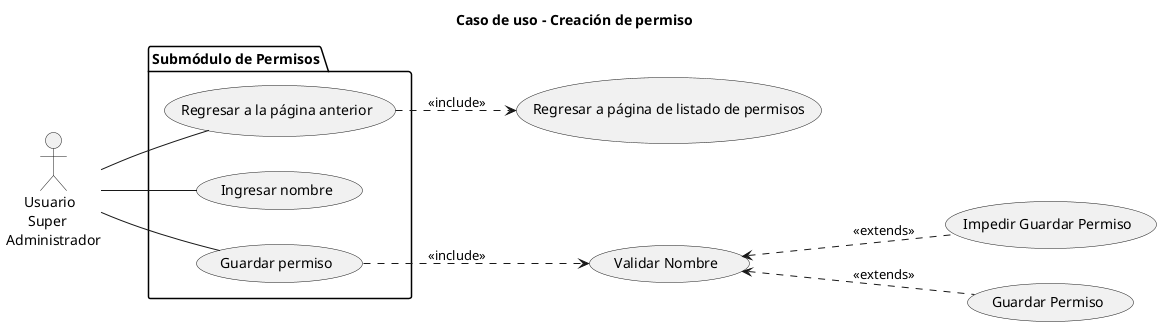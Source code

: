 @startuml "CU - 3.1 - Creación de Permiso"

left to right direction

'======== Título ========'
title "Caso de uso - Creación de permiso"

/' === Sección de actores === '/
actor "     Usuario\n      Super\nAdministrador" as sadmin

/' === Sección de elementos === '/
package "Submódulo de Permisos" {
    usecase "Regresar a la página anterior" as _return
    usecase "Ingresar nombre" as _write_name
    usecase "Guardar permiso" as _save
}

(Regresar a página de listado de permisos) as return
(Validar Nombre) as validate
(Impedir Guardar Permiso) as denegate_save
(Guardar Permiso) as save

/' === Sección de Relaciones === '/
sadmin -- _return
sadmin -- _write_name
sadmin -- _save

_return ..> return : <<include>>
_save ..> validate : <<include>>
validate <.. denegate_save : <<extends>>
validate <.. save : <<extends>>

@enduml
